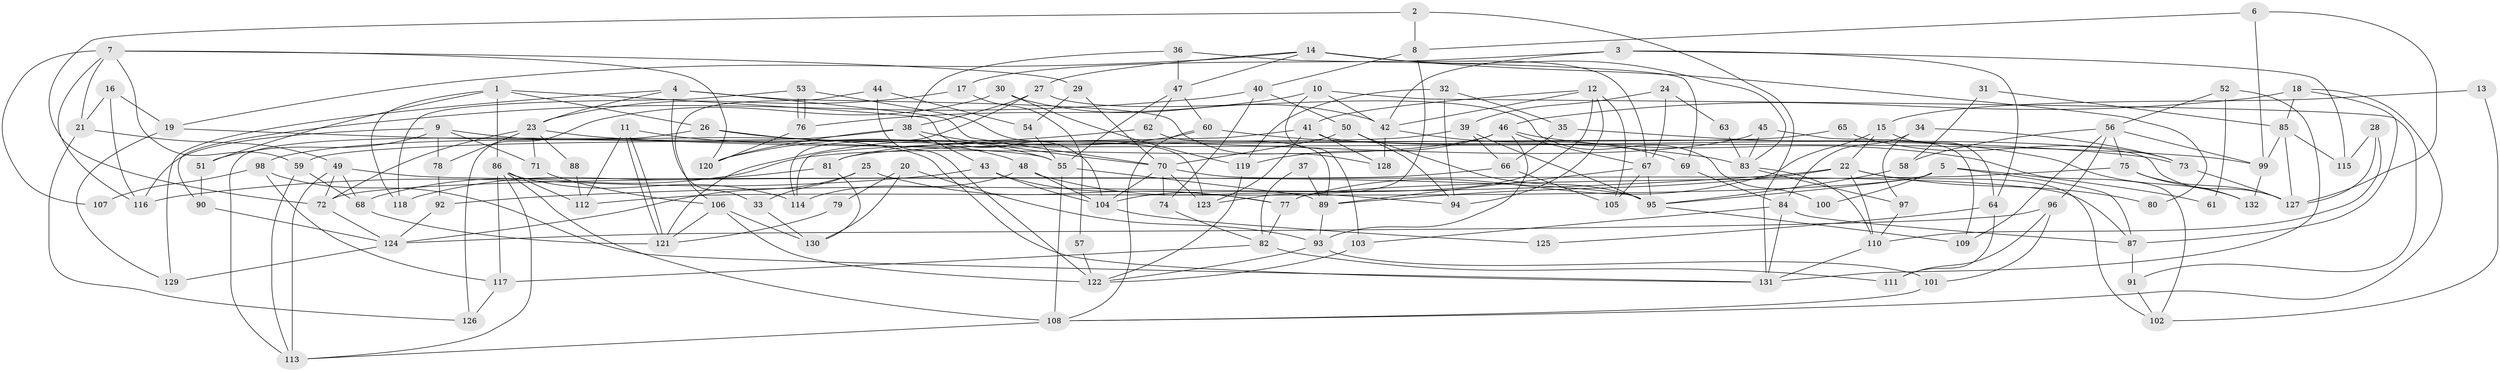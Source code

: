 // coarse degree distribution, {7: 0.12048192771084337, 5: 0.20481927710843373, 11: 0.012048192771084338, 8: 0.07228915662650602, 6: 0.13253012048192772, 3: 0.20481927710843373, 2: 0.060240963855421686, 4: 0.1566265060240964, 10: 0.024096385542168676, 9: 0.012048192771084338}
// Generated by graph-tools (version 1.1) at 2025/23/03/03/25 07:23:59]
// undirected, 132 vertices, 264 edges
graph export_dot {
graph [start="1"]
  node [color=gray90,style=filled];
  1;
  2;
  3;
  4;
  5;
  6;
  7;
  8;
  9;
  10;
  11;
  12;
  13;
  14;
  15;
  16;
  17;
  18;
  19;
  20;
  21;
  22;
  23;
  24;
  25;
  26;
  27;
  28;
  29;
  30;
  31;
  32;
  33;
  34;
  35;
  36;
  37;
  38;
  39;
  40;
  41;
  42;
  43;
  44;
  45;
  46;
  47;
  48;
  49;
  50;
  51;
  52;
  53;
  54;
  55;
  56;
  57;
  58;
  59;
  60;
  61;
  62;
  63;
  64;
  65;
  66;
  67;
  68;
  69;
  70;
  71;
  72;
  73;
  74;
  75;
  76;
  77;
  78;
  79;
  80;
  81;
  82;
  83;
  84;
  85;
  86;
  87;
  88;
  89;
  90;
  91;
  92;
  93;
  94;
  95;
  96;
  97;
  98;
  99;
  100;
  101;
  102;
  103;
  104;
  105;
  106;
  107;
  108;
  109;
  110;
  111;
  112;
  113;
  114;
  115;
  116;
  117;
  118;
  119;
  120;
  121;
  122;
  123;
  124;
  125;
  126;
  127;
  128;
  129;
  130;
  131;
  132;
  1 -- 26;
  1 -- 86;
  1 -- 51;
  1 -- 104;
  1 -- 118;
  2 -- 8;
  2 -- 72;
  2 -- 131;
  3 -- 42;
  3 -- 115;
  3 -- 17;
  3 -- 64;
  4 -- 129;
  4 -- 70;
  4 -- 23;
  4 -- 33;
  4 -- 128;
  5 -- 112;
  5 -- 87;
  5 -- 61;
  5 -- 95;
  5 -- 100;
  6 -- 127;
  6 -- 99;
  6 -- 8;
  7 -- 116;
  7 -- 120;
  7 -- 21;
  7 -- 29;
  7 -- 59;
  7 -- 107;
  8 -- 123;
  8 -- 40;
  9 -- 131;
  9 -- 78;
  9 -- 51;
  9 -- 71;
  9 -- 116;
  10 -- 76;
  10 -- 42;
  10 -- 91;
  10 -- 103;
  11 -- 121;
  11 -- 121;
  11 -- 48;
  11 -- 112;
  12 -- 104;
  12 -- 41;
  12 -- 42;
  12 -- 94;
  12 -- 105;
  13 -- 102;
  13 -- 15;
  14 -- 19;
  14 -- 47;
  14 -- 27;
  14 -- 67;
  14 -- 80;
  14 -- 83;
  15 -- 64;
  15 -- 77;
  15 -- 22;
  16 -- 21;
  16 -- 116;
  16 -- 19;
  17 -- 23;
  17 -- 57;
  18 -- 87;
  18 -- 46;
  18 -- 85;
  18 -- 108;
  19 -- 55;
  19 -- 129;
  20 -- 130;
  20 -- 93;
  20 -- 79;
  21 -- 49;
  21 -- 126;
  22 -- 110;
  22 -- 80;
  22 -- 89;
  22 -- 92;
  22 -- 102;
  23 -- 71;
  23 -- 72;
  23 -- 78;
  23 -- 88;
  23 -- 99;
  24 -- 39;
  24 -- 67;
  24 -- 63;
  25 -- 33;
  25 -- 124;
  25 -- 77;
  26 -- 113;
  26 -- 55;
  26 -- 73;
  27 -- 38;
  27 -- 100;
  27 -- 114;
  28 -- 110;
  28 -- 127;
  28 -- 115;
  29 -- 70;
  29 -- 54;
  30 -- 42;
  30 -- 119;
  30 -- 126;
  31 -- 58;
  31 -- 85;
  32 -- 119;
  32 -- 94;
  32 -- 35;
  33 -- 130;
  34 -- 84;
  34 -- 97;
  34 -- 73;
  35 -- 66;
  35 -- 132;
  36 -- 47;
  36 -- 69;
  36 -- 38;
  37 -- 82;
  37 -- 89;
  38 -- 70;
  38 -- 43;
  38 -- 98;
  38 -- 120;
  39 -- 95;
  39 -- 59;
  39 -- 66;
  40 -- 50;
  40 -- 74;
  40 -- 90;
  41 -- 114;
  41 -- 127;
  41 -- 123;
  41 -- 128;
  42 -- 128;
  42 -- 69;
  43 -- 104;
  43 -- 77;
  43 -- 116;
  44 -- 122;
  44 -- 54;
  44 -- 106;
  45 -- 109;
  45 -- 83;
  45 -- 81;
  46 -- 68;
  46 -- 93;
  46 -- 67;
  46 -- 102;
  46 -- 119;
  47 -- 60;
  47 -- 55;
  47 -- 62;
  48 -- 94;
  48 -- 104;
  48 -- 114;
  49 -- 72;
  49 -- 95;
  49 -- 68;
  49 -- 113;
  50 -- 70;
  50 -- 95;
  50 -- 94;
  51 -- 90;
  52 -- 131;
  52 -- 56;
  52 -- 61;
  53 -- 123;
  53 -- 76;
  53 -- 76;
  53 -- 118;
  54 -- 55;
  55 -- 108;
  55 -- 89;
  56 -- 75;
  56 -- 99;
  56 -- 58;
  56 -- 96;
  56 -- 109;
  57 -- 122;
  58 -- 95;
  59 -- 113;
  59 -- 68;
  60 -- 108;
  60 -- 121;
  60 -- 83;
  62 -- 89;
  62 -- 120;
  63 -- 83;
  64 -- 111;
  64 -- 125;
  65 -- 73;
  65 -- 81;
  66 -- 105;
  66 -- 72;
  67 -- 89;
  67 -- 95;
  67 -- 105;
  68 -- 121;
  69 -- 84;
  70 -- 87;
  70 -- 74;
  70 -- 104;
  70 -- 123;
  71 -- 106;
  72 -- 124;
  73 -- 127;
  74 -- 82;
  75 -- 77;
  75 -- 127;
  75 -- 132;
  76 -- 120;
  77 -- 82;
  78 -- 92;
  79 -- 121;
  81 -- 118;
  81 -- 130;
  82 -- 117;
  82 -- 111;
  83 -- 97;
  83 -- 110;
  84 -- 131;
  84 -- 103;
  84 -- 87;
  85 -- 99;
  85 -- 115;
  85 -- 127;
  86 -- 108;
  86 -- 114;
  86 -- 112;
  86 -- 113;
  86 -- 117;
  87 -- 91;
  88 -- 112;
  89 -- 93;
  90 -- 124;
  91 -- 102;
  92 -- 124;
  93 -- 101;
  93 -- 122;
  95 -- 109;
  96 -- 124;
  96 -- 101;
  96 -- 111;
  97 -- 110;
  98 -- 117;
  98 -- 107;
  98 -- 131;
  99 -- 132;
  101 -- 108;
  103 -- 122;
  104 -- 125;
  106 -- 121;
  106 -- 122;
  106 -- 130;
  108 -- 113;
  110 -- 131;
  117 -- 126;
  119 -- 122;
  124 -- 129;
}
